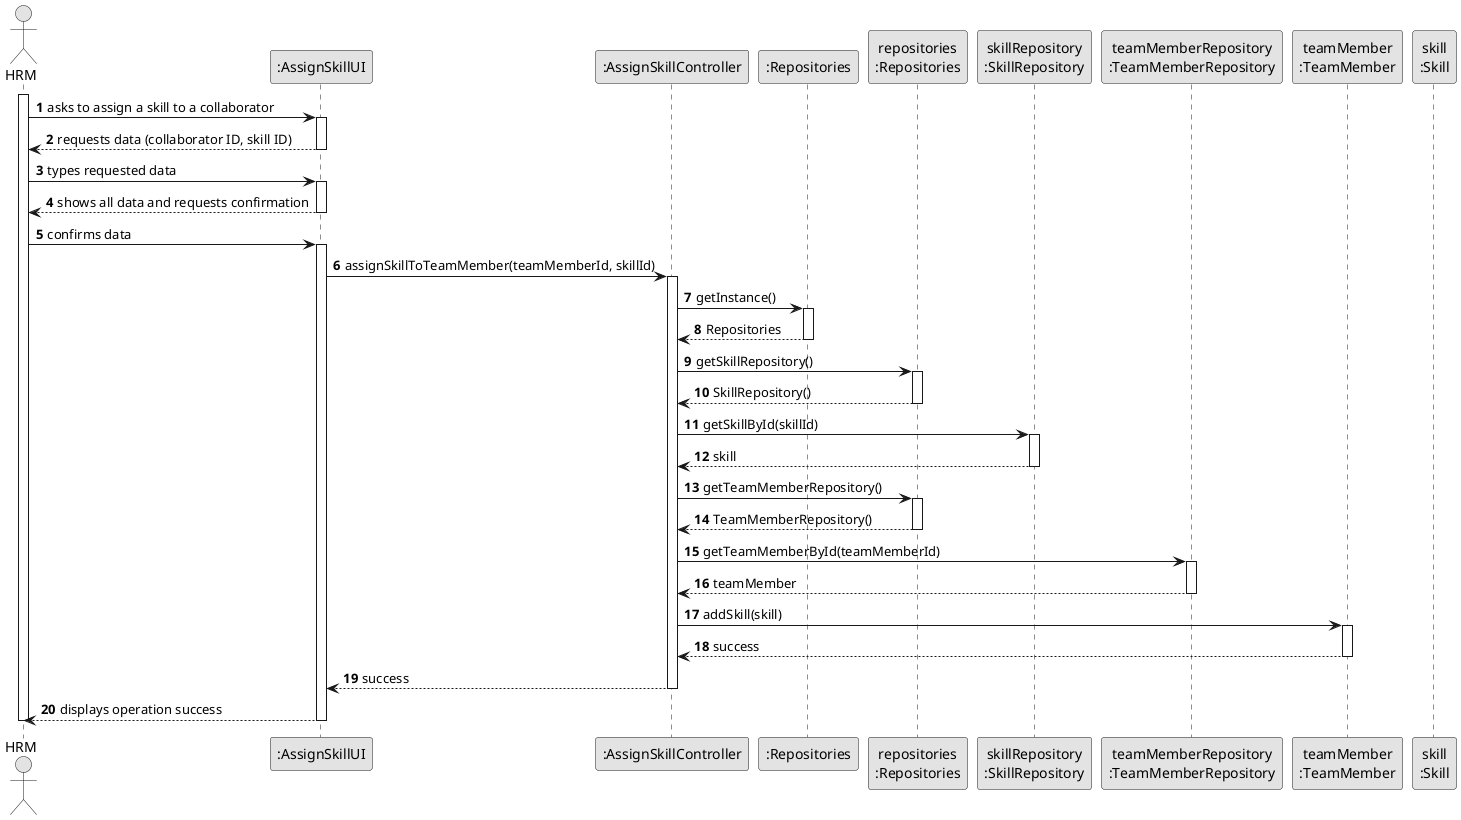 @startuml
skinparam monochrome true
skinparam packageStyle rectangle
skinparam shadowing false

autonumber

'hide footbox
actor "HRM" as ADM
participant ":AssignSkillUI" as UI
participant ":AssignSkillController" as CTRL
participant ":Repositories" as RepositorySingleton
participant "repositories\n:Repositories" as PLAT
participant "skillRepository\n:SkillRepository" as SkillRepository
participant "teamMemberRepository\n:TeamMemberRepository" as TeamMemberRepository
participant "teamMember\n:TeamMember" as TeamMember
participant "skill\n:Skill" as Skill

activate ADM

    ADM -> UI : asks to assign a skill to a collaborator
    activate UI

    UI --> ADM : requests data (collaborator ID, skill ID)
    deactivate UI

    ADM -> UI : types requested data
    activate UI

    UI --> ADM : shows all data and requests confirmation
    deactivate UI

    ADM -> UI : confirms data
    activate UI

    UI -> CTRL : assignSkillToTeamMember(teamMemberId, skillId)
    activate CTRL

    CTRL -> RepositorySingleton : getInstance()
    activate RepositorySingleton
    CTRL <-- RepositorySingleton : Repositories
    deactivate RepositorySingleton

    CTRL -> PLAT : getSkillRepository()
    activate PLAT
    CTRL <-- PLAT : SkillRepository()
    deactivate PLAT

    CTRL -> SkillRepository : getSkillById(skillId)
    activate SkillRepository
    CTRL <-- SkillRepository : skill
    deactivate SkillRepository

    CTRL -> PLAT : getTeamMemberRepository()
    activate PLAT
    CTRL <-- PLAT : TeamMemberRepository()
    deactivate PLAT

    CTRL -> TeamMemberRepository : getTeamMemberById(teamMemberId)
    activate TeamMemberRepository
    CTRL <-- TeamMemberRepository : teamMember
    deactivate TeamMemberRepository

    CTRL -> TeamMember : addSkill(skill)
    activate TeamMember
    CTRL <-- TeamMember : success
    deactivate TeamMember

    CTRL --> UI : success
    deactivate CTRL

    UI --> ADM : displays operation success
deactivate UI

deactivate ADM

@enduml